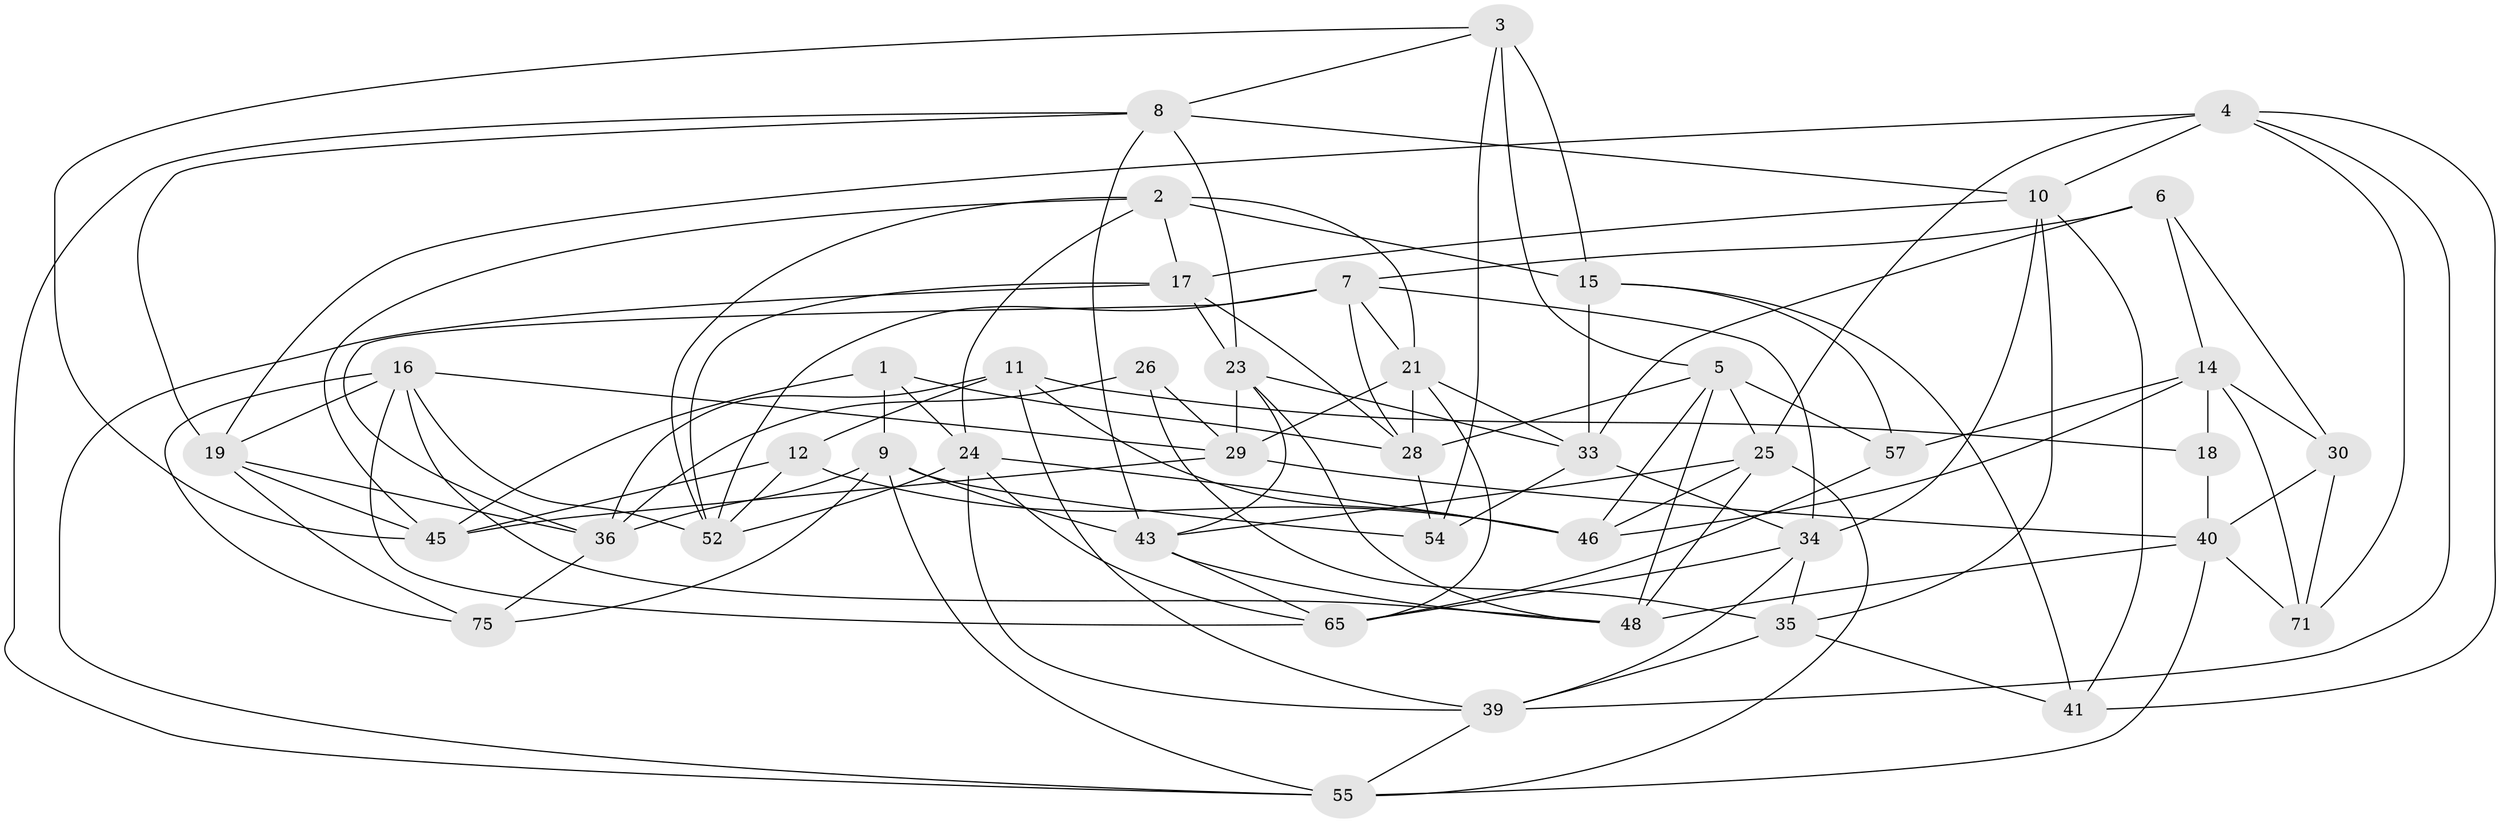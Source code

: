 // Generated by graph-tools (version 1.1) at 2025/52/02/27/25 19:52:30]
// undirected, 44 vertices, 118 edges
graph export_dot {
graph [start="1"]
  node [color=gray90,style=filled];
  1;
  2 [super="+49"];
  3 [super="+32"];
  4 [super="+60"];
  5 [super="+59"];
  6;
  7 [super="+20"];
  8 [super="+13"];
  9 [super="+72"];
  10 [super="+67"];
  11 [super="+38"];
  12;
  14 [super="+27"];
  15 [super="+44"];
  16 [super="+63"];
  17 [super="+64"];
  18;
  19 [super="+22"];
  21 [super="+70"];
  23 [super="+77"];
  24 [super="+66"];
  25 [super="+50"];
  26;
  28 [super="+37"];
  29 [super="+31"];
  30;
  33 [super="+62"];
  34 [super="+61"];
  35 [super="+47"];
  36 [super="+42"];
  39 [super="+56"];
  40 [super="+53"];
  41;
  43 [super="+73"];
  45 [super="+51"];
  46 [super="+58"];
  48 [super="+68"];
  52 [super="+76"];
  54;
  55 [super="+69"];
  57;
  65 [super="+74"];
  71;
  75;
  1 -- 9;
  1 -- 24;
  1 -- 28;
  1 -- 45;
  2 -- 24;
  2 -- 15;
  2 -- 45;
  2 -- 17;
  2 -- 52;
  2 -- 21;
  3 -- 8;
  3 -- 45;
  3 -- 15 [weight=2];
  3 -- 5;
  3 -- 54;
  4 -- 19;
  4 -- 41;
  4 -- 25;
  4 -- 71;
  4 -- 39;
  4 -- 10;
  5 -- 28;
  5 -- 48;
  5 -- 57;
  5 -- 25;
  5 -- 46;
  6 -- 14;
  6 -- 30;
  6 -- 7;
  6 -- 33;
  7 -- 34;
  7 -- 36;
  7 -- 52;
  7 -- 28;
  7 -- 21;
  8 -- 10;
  8 -- 43;
  8 -- 23;
  8 -- 55;
  8 -- 19;
  9 -- 36;
  9 -- 75;
  9 -- 43;
  9 -- 54;
  9 -- 55;
  10 -- 41;
  10 -- 17;
  10 -- 35;
  10 -- 34;
  11 -- 18 [weight=2];
  11 -- 39;
  11 -- 36;
  11 -- 12;
  11 -- 46;
  12 -- 52;
  12 -- 46;
  12 -- 45;
  14 -- 71;
  14 -- 18;
  14 -- 46;
  14 -- 57;
  14 -- 30;
  15 -- 57;
  15 -- 33;
  15 -- 41;
  16 -- 52;
  16 -- 48;
  16 -- 19;
  16 -- 65;
  16 -- 75;
  16 -- 29;
  17 -- 28;
  17 -- 55;
  17 -- 52;
  17 -- 23;
  18 -- 40;
  19 -- 36;
  19 -- 45;
  19 -- 75;
  21 -- 33;
  21 -- 28;
  21 -- 65;
  21 -- 29;
  23 -- 29;
  23 -- 48;
  23 -- 43;
  23 -- 33;
  24 -- 46;
  24 -- 65;
  24 -- 52;
  24 -- 39;
  25 -- 46;
  25 -- 48;
  25 -- 43;
  25 -- 55;
  26 -- 36;
  26 -- 35 [weight=2];
  26 -- 29;
  28 -- 54;
  29 -- 45;
  29 -- 40;
  30 -- 71;
  30 -- 40;
  33 -- 54;
  33 -- 34;
  34 -- 35;
  34 -- 65;
  34 -- 39;
  35 -- 41;
  35 -- 39;
  36 -- 75;
  39 -- 55;
  40 -- 48;
  40 -- 55;
  40 -- 71;
  43 -- 65;
  43 -- 48;
  57 -- 65;
}
